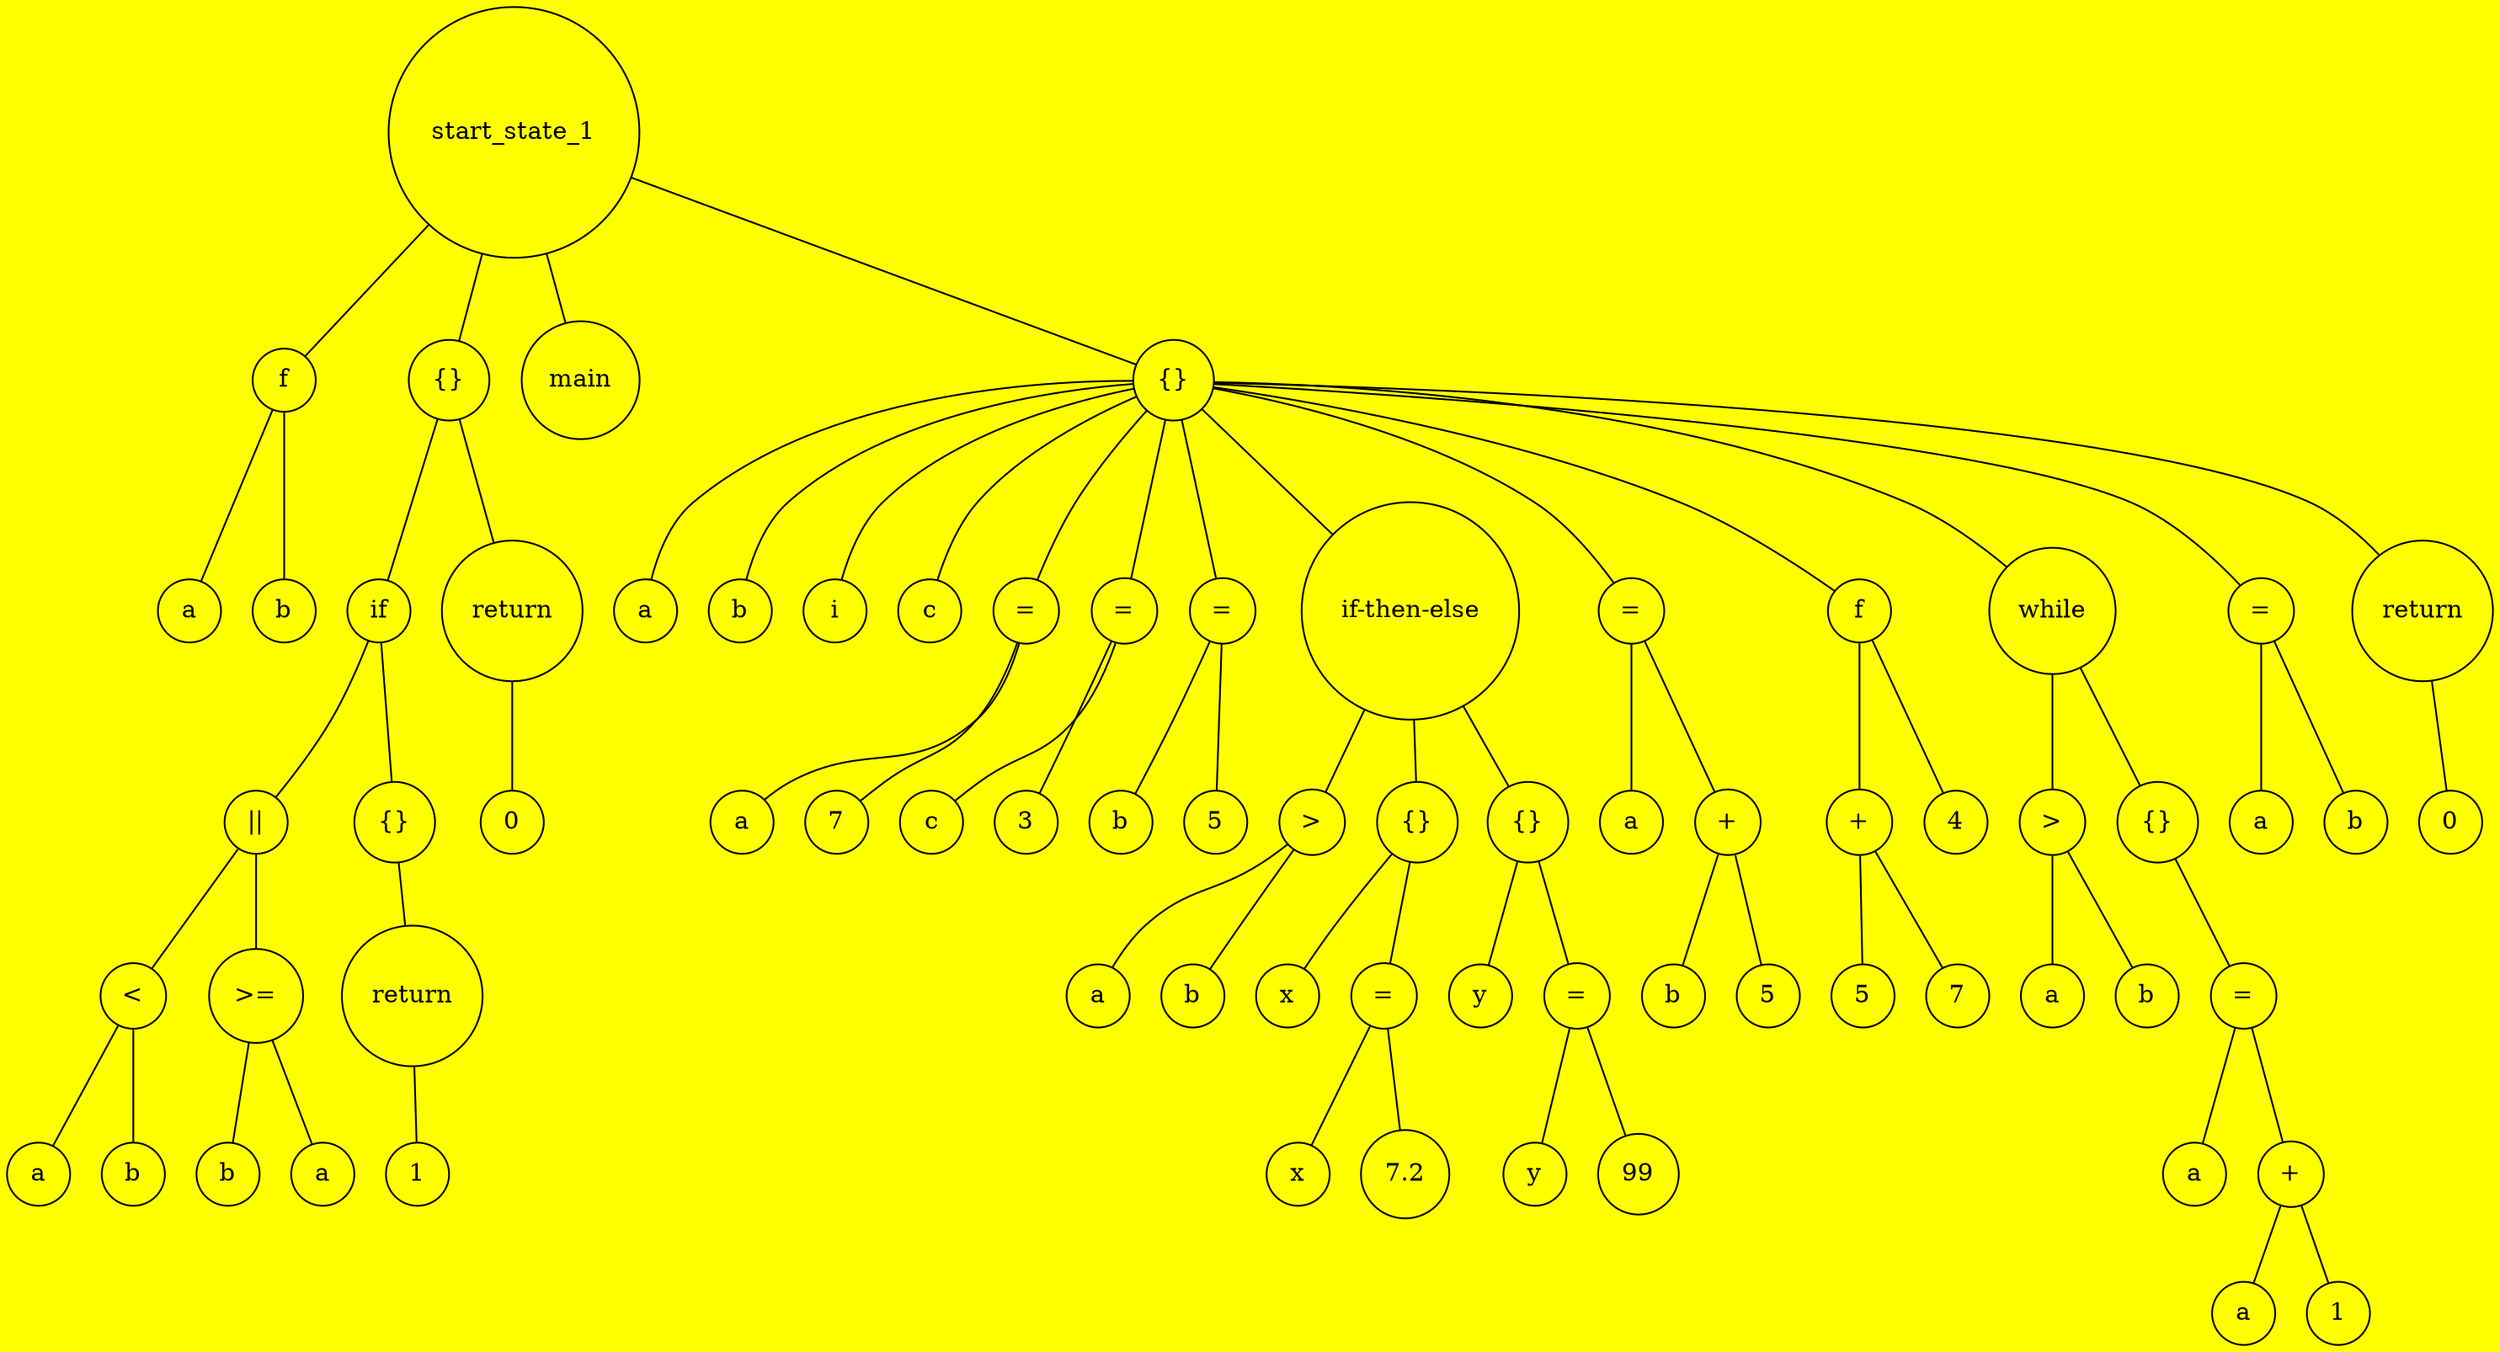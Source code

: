 graph my_graph {
bgcolor=yellow;
0 [label=start_state_1, shape=circle];
1 [label=f, shape=circle];
0 -- 1;
2 [label=a, shape=circle];
1 -- 2;
3 [label=b, shape=circle];
1 -- 3;
4 [label="{}", shape=circle];
0 -- 4;
5 [label=if, shape=circle];
4 -- 5;
6 [label="||", shape=circle];
5 -- 6;
7 [label="<", shape=circle];
6 -- 7;
8 [label=a, shape=circle];
7 -- 8;
9 [label=b, shape=circle];
7 -- 9;
10 [label=">=", shape=circle];
6 -- 10;
11 [label=b, shape=circle];
10 -- 11;
12 [label=a, shape=circle];
10 -- 12;
13 [label="{}", shape=circle];
5 -- 13;
14 [label=return, shape=circle];
13 -- 14;
15 [label=1, shape=circle];
14 -- 15;
16 [label=return, shape=circle];
4 -- 16;
17 [label=0, shape=circle];
16 -- 17;
18 [label=main, shape=circle];
0 -- 18;
19 [label="{}", shape=circle];
0 -- 19;
20 [label=a, shape=circle];
19 -- 20;
21 [label=b, shape=circle];
19 -- 21;
22 [label=i, shape=circle];
19 -- 22;
23 [label=c, shape=circle];
19 -- 23;
24 [label="=", shape=circle];
19 -- 24;
25 [label=a, shape=circle];
24 -- 25;
26 [label=7, shape=circle];
24 -- 26;
27 [label="=", shape=circle];
19 -- 27;
28 [label=c, shape=circle];
27 -- 28;
29 [label=3, shape=circle];
27 -- 29;
30 [label="=", shape=circle];
19 -- 30;
31 [label=b, shape=circle];
30 -- 31;
32 [label=5, shape=circle];
30 -- 32;
33 [label="if-then-else", shape=circle];
19 -- 33;
34 [label=">", shape=circle];
33 -- 34;
35 [label=a, shape=circle];
34 -- 35;
36 [label=b, shape=circle];
34 -- 36;
37 [label="{}", shape=circle];
33 -- 37;
38 [label=x, shape=circle];
37 -- 38;
39 [label="=", shape=circle];
37 -- 39;
40 [label=x, shape=circle];
39 -- 40;
41 [label="7.2", shape=circle];
39 -- 41;
42 [label="{}", shape=circle];
33 -- 42;
43 [label=y, shape=circle];
42 -- 43;
44 [label="=", shape=circle];
42 -- 44;
45 [label=y, shape=circle];
44 -- 45;
46 [label=99, shape=circle];
44 -- 46;
47 [label="=", shape=circle];
19 -- 47;
48 [label=a, shape=circle];
47 -- 48;
49 [label="+", shape=circle];
47 -- 49;
50 [label=b, shape=circle];
49 -- 50;
51 [label=5, shape=circle];
49 -- 51;
52 [label=f, shape=circle];
19 -- 52;
53 [label="+", shape=circle];
52 -- 53;
54 [label=5, shape=circle];
53 -- 54;
55 [label=7, shape=circle];
53 -- 55;
56 [label=4, shape=circle];
52 -- 56;
57 [label=while, shape=circle];
19 -- 57;
58 [label=">", shape=circle];
57 -- 58;
59 [label=a, shape=circle];
58 -- 59;
60 [label=b, shape=circle];
58 -- 60;
61 [label="{}", shape=circle];
57 -- 61;
62 [label="=", shape=circle];
61 -- 62;
63 [label=a, shape=circle];
62 -- 63;
64 [label="+", shape=circle];
62 -- 64;
65 [label=a, shape=circle];
64 -- 65;
66 [label=1, shape=circle];
64 -- 66;
67 [label="=", shape=circle];
19 -- 67;
68 [label=a, shape=circle];
67 -- 68;
69 [label=b, shape=circle];
67 -- 69;
70 [label=return, shape=circle];
19 -- 70;
71 [label=0, shape=circle];
70 -- 71;
}
